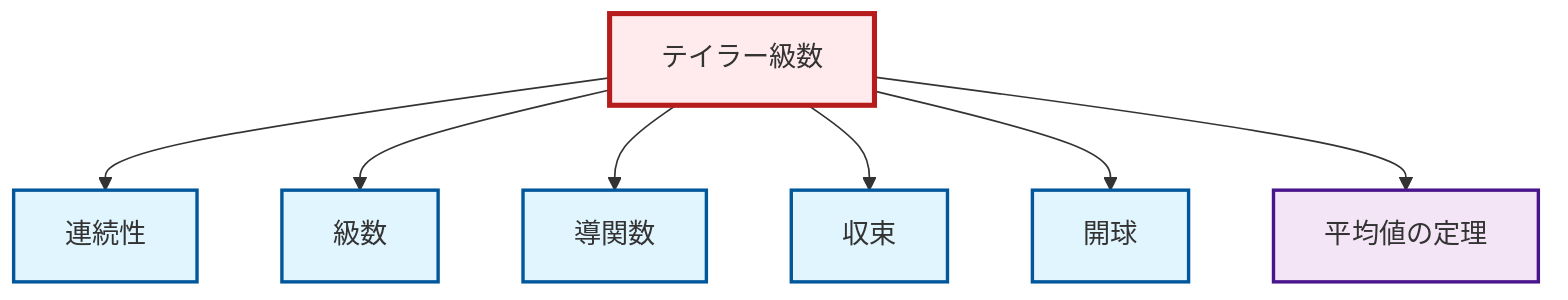 graph TD
    classDef definition fill:#e1f5fe,stroke:#01579b,stroke-width:2px
    classDef theorem fill:#f3e5f5,stroke:#4a148c,stroke-width:2px
    classDef axiom fill:#fff3e0,stroke:#e65100,stroke-width:2px
    classDef example fill:#e8f5e9,stroke:#1b5e20,stroke-width:2px
    classDef current fill:#ffebee,stroke:#b71c1c,stroke-width:3px
    def-convergence["収束"]:::definition
    thm-taylor-series["テイラー級数"]:::theorem
    def-continuity["連続性"]:::definition
    thm-mean-value["平均値の定理"]:::theorem
    def-open-ball["開球"]:::definition
    def-derivative["導関数"]:::definition
    def-series["級数"]:::definition
    thm-taylor-series --> def-continuity
    thm-taylor-series --> def-series
    thm-taylor-series --> def-derivative
    thm-taylor-series --> def-convergence
    thm-taylor-series --> def-open-ball
    thm-taylor-series --> thm-mean-value
    class thm-taylor-series current